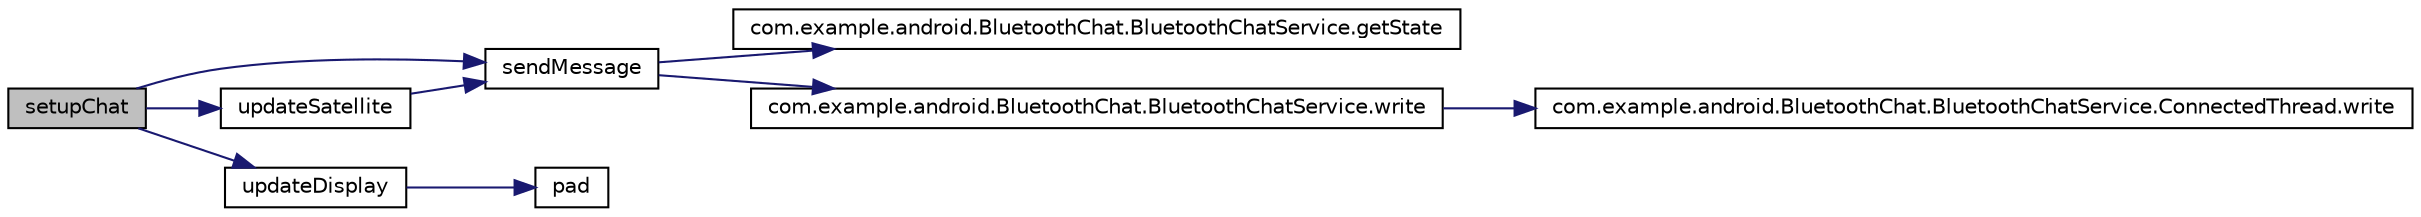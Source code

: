 digraph G
{
  edge [fontname="Helvetica",fontsize="10",labelfontname="Helvetica",labelfontsize="10"];
  node [fontname="Helvetica",fontsize="10",shape=record];
  rankdir="LR";
  Node1 [label="setupChat",height=0.2,width=0.4,color="black", fillcolor="grey75", style="filled" fontcolor="black"];
  Node1 -> Node2 [color="midnightblue",fontsize="10",style="solid"];
  Node2 [label="sendMessage",height=0.2,width=0.4,color="black", fillcolor="white", style="filled",URL="$classcom_1_1example_1_1android_1_1_bluetooth_chat_1_1_l_a_s_a_r_control.html#a6a8a2004434afabb628a490d0d5273f9"];
  Node2 -> Node3 [color="midnightblue",fontsize="10",style="solid"];
  Node3 [label="com.example.android.BluetoothChat.BluetoothChatService.getState",height=0.2,width=0.4,color="black", fillcolor="white", style="filled",URL="$classcom_1_1example_1_1android_1_1_bluetooth_chat_1_1_bluetooth_chat_service.html#a6a50c2d9aca011bf98c1ef858548b905"];
  Node2 -> Node4 [color="midnightblue",fontsize="10",style="solid"];
  Node4 [label="com.example.android.BluetoothChat.BluetoothChatService.write",height=0.2,width=0.4,color="black", fillcolor="white", style="filled",URL="$classcom_1_1example_1_1android_1_1_bluetooth_chat_1_1_bluetooth_chat_service.html#a8f39f71b4e3de075a0b64236eb5ec876"];
  Node4 -> Node5 [color="midnightblue",fontsize="10",style="solid"];
  Node5 [label="com.example.android.BluetoothChat.BluetoothChatService.ConnectedThread.write",height=0.2,width=0.4,color="black", fillcolor="white", style="filled",URL="$classcom_1_1example_1_1android_1_1_bluetooth_chat_1_1_bluetooth_chat_service_1_1_connected_thread.html#ae29f62e52ac434bc0b80facee55ff1c8"];
  Node1 -> Node6 [color="midnightblue",fontsize="10",style="solid"];
  Node6 [label="updateDisplay",height=0.2,width=0.4,color="black", fillcolor="white", style="filled",URL="$classcom_1_1example_1_1android_1_1_bluetooth_chat_1_1_l_a_s_a_r_control.html#ab7eb3c8c2e8604801ee00f11d3af8c3f"];
  Node6 -> Node7 [color="midnightblue",fontsize="10",style="solid"];
  Node7 [label="pad",height=0.2,width=0.4,color="black", fillcolor="white", style="filled",URL="$classcom_1_1example_1_1android_1_1_bluetooth_chat_1_1_l_a_s_a_r_control.html#ad6e6064f6c7bf4149b827c8882acc43c"];
  Node1 -> Node8 [color="midnightblue",fontsize="10",style="solid"];
  Node8 [label="updateSatellite",height=0.2,width=0.4,color="black", fillcolor="white", style="filled",URL="$classcom_1_1example_1_1android_1_1_bluetooth_chat_1_1_l_a_s_a_r_control.html#ab084bbab05e4d41e495608164e6bd56c"];
  Node8 -> Node2 [color="midnightblue",fontsize="10",style="solid"];
}
